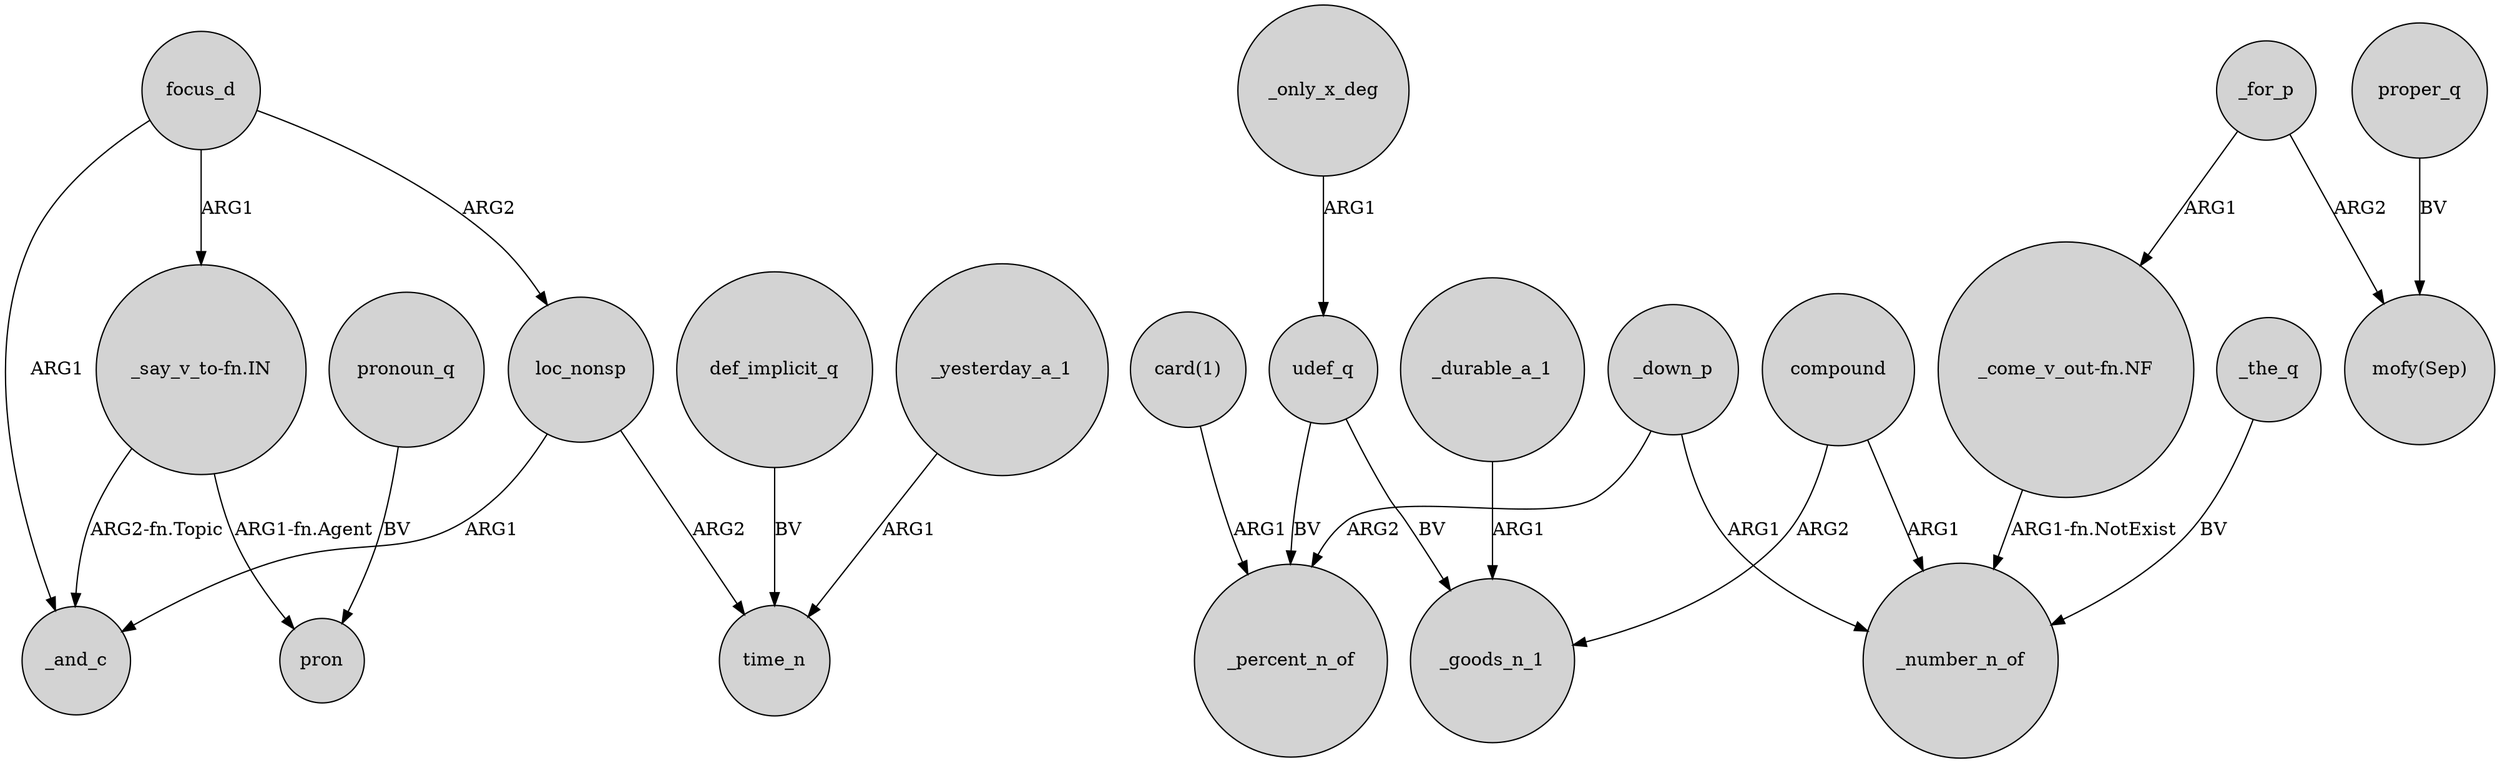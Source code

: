 digraph {
	node [shape=circle style=filled]
	loc_nonsp -> _and_c [label=ARG1]
	_only_x_deg -> udef_q [label=ARG1]
	"card(1)" -> _percent_n_of [label=ARG1]
	focus_d -> loc_nonsp [label=ARG2]
	_yesterday_a_1 -> time_n [label=ARG1]
	compound -> _goods_n_1 [label=ARG2]
	_the_q -> _number_n_of [label=BV]
	proper_q -> "mofy(Sep)" [label=BV]
	focus_d -> "_say_v_to-fn.IN" [label=ARG1]
	loc_nonsp -> time_n [label=ARG2]
	_durable_a_1 -> _goods_n_1 [label=ARG1]
	pronoun_q -> pron [label=BV]
	"_come_v_out-fn.NF" -> _number_n_of [label="ARG1-fn.NotExist"]
	udef_q -> _goods_n_1 [label=BV]
	"_say_v_to-fn.IN" -> _and_c [label="ARG2-fn.Topic"]
	focus_d -> _and_c [label=ARG1]
	compound -> _number_n_of [label=ARG1]
	"_say_v_to-fn.IN" -> pron [label="ARG1-fn.Agent"]
	_down_p -> _number_n_of [label=ARG1]
	udef_q -> _percent_n_of [label=BV]
	_for_p -> "_come_v_out-fn.NF" [label=ARG1]
	_down_p -> _percent_n_of [label=ARG2]
	_for_p -> "mofy(Sep)" [label=ARG2]
	def_implicit_q -> time_n [label=BV]
}
